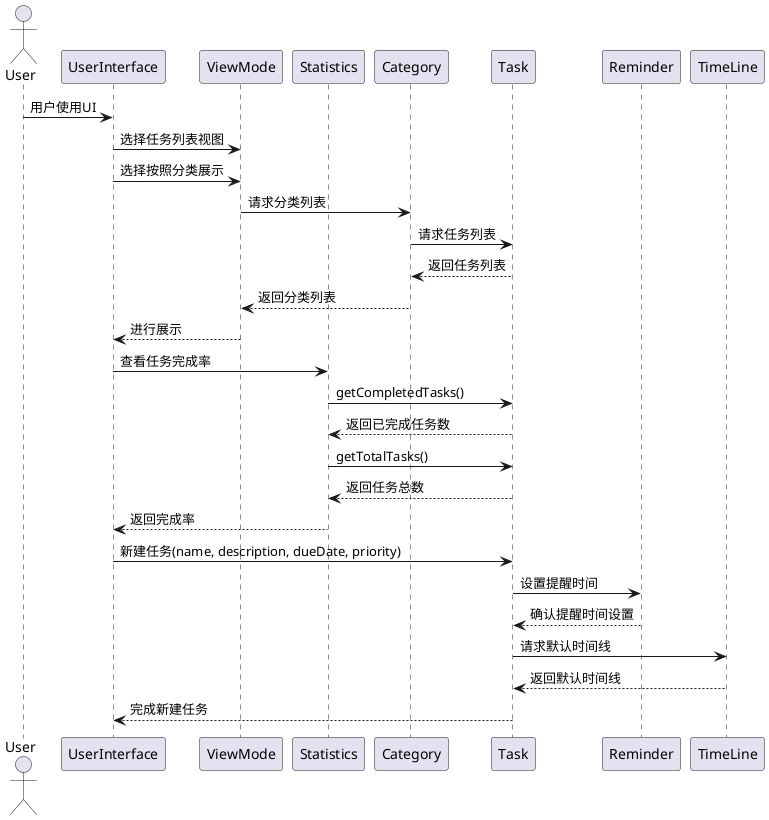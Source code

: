 @startuml
actor User as U
participant "UserInterface" as UI
participant "ViewMode" as VM
participant "Statistics" as S
participant "Category" as C
participant "Task" as T
participant "Reminder" as R
participant "TimeLine" as TL


U -> UI: 用户使用UI
UI -> VM: 选择任务列表视图
UI -> VM: 选择按照分类展示
VM -> C: 请求分类列表
C -> T: 请求任务列表
T --> C: 返回任务列表
C --> VM: 返回分类列表
VM --> UI: 进行展示

UI -> S: 查看任务完成率
S -> T: getCompletedTasks()
T --> S: 返回已完成任务数
S -> T: getTotalTasks()
T --> S: 返回任务总数
S --> UI: 返回完成率

UI -> T: 新建任务(name, description, dueDate, priority)
T -> R: 设置提醒时间
R --> T: 确认提醒时间设置
T -> TL: 请求默认时间线
TL --> T: 返回默认时间线
T --> UI: 完成新建任务

@enduml

